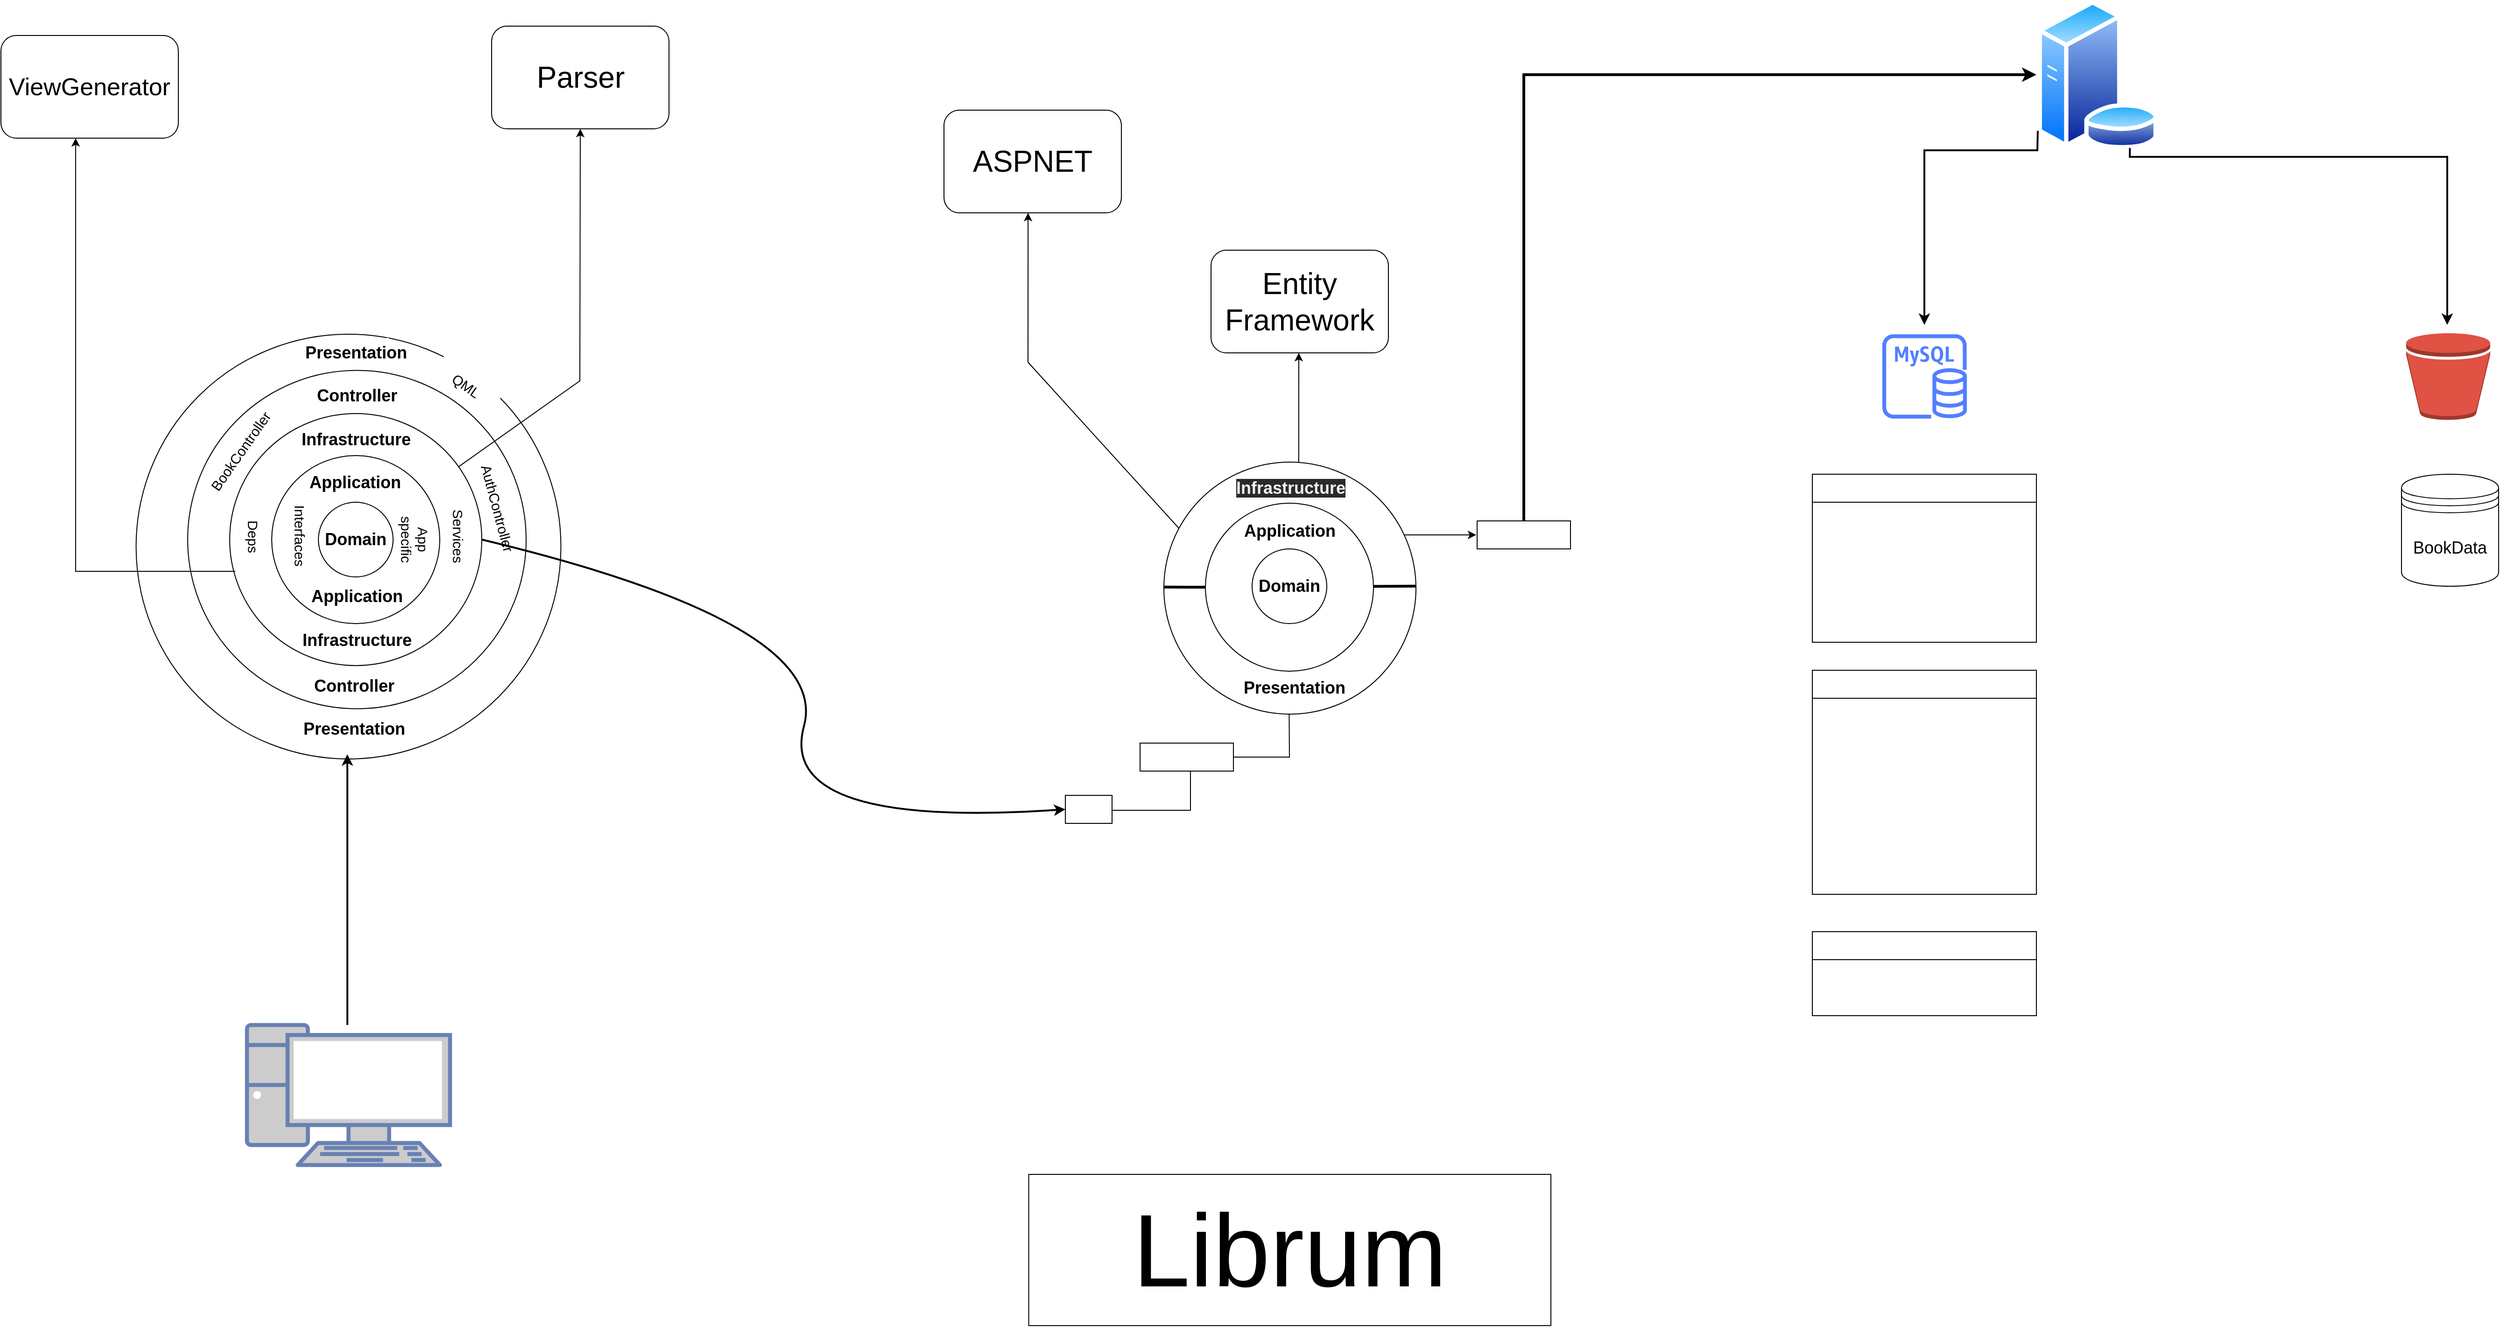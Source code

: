 <mxfile version="18.0.1" type="device"><diagram id="UjWuv3JrhT-Ci1nRG43G" name="Page-1"><mxGraphModel dx="1673" dy="1065" grid="1" gridSize="10" guides="1" tooltips="1" connect="1" arrows="1" fold="1" page="1" pageScale="1" pageWidth="2800" pageHeight="1600" math="0" shadow="0"><root><mxCell id="0"/><mxCell id="1" parent="0"/><mxCell id="10" value="" style="ellipse;whiteSpace=wrap;html=1;aspect=fixed;fontSize=18;align=center;" parent="1" vertex="1"><mxGeometry x="204.75" y="490" width="455" height="455" as="geometry"/></mxCell><mxCell id="8" value="" style="ellipse;whiteSpace=wrap;html=1;aspect=fixed;fontSize=18;align=center;" parent="1" vertex="1"><mxGeometry x="260" y="528.75" width="362.5" height="362.5" as="geometry"/></mxCell><mxCell id="5" value="" style="ellipse;whiteSpace=wrap;html=1;aspect=fixed;fontSize=18;align=center;" parent="1" vertex="1"><mxGeometry x="305" y="575" width="270" height="270" as="geometry"/></mxCell><mxCell id="3" value="" style="ellipse;whiteSpace=wrap;html=1;aspect=fixed;fontSize=18;align=center;" parent="1" vertex="1"><mxGeometry x="350" y="620" width="180" height="180" as="geometry"/></mxCell><mxCell id="2" value="&lt;font style=&quot;font-size: 18px&quot;&gt;&lt;b&gt;Domain&lt;/b&gt;&lt;/font&gt;" style="ellipse;whiteSpace=wrap;html=1;aspect=fixed;" parent="1" vertex="1"><mxGeometry x="400" y="670" width="80" height="80" as="geometry"/></mxCell><mxCell id="4" value="&lt;b&gt;Application&lt;/b&gt;" style="rounded=0;whiteSpace=wrap;html=1;fontSize=18;align=center;strokeColor=none;" parent="1" vertex="1"><mxGeometry x="401.5" y="634" width="75" height="29" as="geometry"/></mxCell><mxCell id="7" value="&lt;b&gt;Infrastructure&lt;/b&gt;" style="rounded=0;whiteSpace=wrap;html=1;fontSize=18;align=center;strokeColor=none;" parent="1" vertex="1"><mxGeometry x="404.5" y="591" width="70.5" height="23" as="geometry"/></mxCell><mxCell id="9" value="&lt;b&gt;Controller&lt;/b&gt;" style="rounded=0;whiteSpace=wrap;html=1;fontSize=18;align=center;strokeColor=none;" parent="1" vertex="1"><mxGeometry x="406" y="540" width="70.5" height="31" as="geometry"/></mxCell><mxCell id="11" value="&lt;b&gt;Presentation&lt;/b&gt;" style="rounded=0;whiteSpace=wrap;html=1;fontSize=18;align=center;strokeColor=none;" parent="1" vertex="1"><mxGeometry x="405" y="494" width="70.5" height="31" as="geometry"/></mxCell><mxCell id="12" value="&lt;font style=&quot;font-size: 32px&quot;&gt;Parser&lt;/font&gt;" style="rounded=1;whiteSpace=wrap;html=1;fontSize=18;align=center;" parent="1" vertex="1"><mxGeometry x="585.5" y="160" width="190" height="110" as="geometry"/></mxCell><mxCell id="14" value="&lt;font style=&quot;font-size: 26px&quot;&gt;ViewGenerator&lt;/font&gt;" style="rounded=1;whiteSpace=wrap;html=1;fontSize=18;align=center;" parent="1" vertex="1"><mxGeometry x="60" y="170" width="190" height="110" as="geometry"/></mxCell><mxCell id="15" value="" style="endArrow=classic;html=1;rounded=0;fontSize=26;exitX=0.022;exitY=0.626;exitDx=0;exitDy=0;startArrow=none;exitPerimeter=0;" parent="1" source="5" edge="1"><mxGeometry width="50" height="50" relative="1" as="geometry"><mxPoint x="570" y="780" as="sourcePoint"/><mxPoint x="140" y="280" as="targetPoint"/><Array as="points"><mxPoint x="140" y="744"/></Array></mxGeometry></mxCell><mxCell id="16" value="" style="endArrow=classic;html=1;rounded=0;fontSize=26;entryX=0.5;entryY=1;entryDx=0;entryDy=0;" parent="1" source="5" target="12" edge="1"><mxGeometry width="50" height="50" relative="1" as="geometry"><mxPoint x="660" y="660" as="sourcePoint"/><mxPoint x="710" y="610" as="targetPoint"/><Array as="points"><mxPoint x="680" y="540"/></Array></mxGeometry></mxCell><mxCell id="17" value="BookController" style="rounded=0;whiteSpace=wrap;html=1;fontSize=15;align=center;strokeColor=none;rotation=-55;" parent="1" vertex="1"><mxGeometry x="279" y="600" width="75" height="30" as="geometry"/></mxCell><mxCell id="21" value="QML" style="rounded=0;whiteSpace=wrap;html=1;fontSize=15;align=center;strokeColor=none;rotation=35;" parent="1" vertex="1"><mxGeometry x="521" y="530" width="75" height="30" as="geometry"/></mxCell><mxCell id="22" value="AuthController" style="rounded=0;whiteSpace=wrap;html=1;fontSize=15;align=center;strokeColor=none;rotation=75;" parent="1" vertex="1"><mxGeometry x="554.5" y="661" width="75" height="30" as="geometry"/></mxCell><mxCell id="24" value="Services" style="rounded=0;whiteSpace=wrap;html=1;fontSize=15;align=center;strokeColor=none;rotation=90;" parent="1" vertex="1"><mxGeometry x="512.5" y="691" width="75" height="30" as="geometry"/></mxCell><mxCell id="25" value="Interfaces" style="rounded=0;whiteSpace=wrap;html=1;fontSize=15;align=center;strokeColor=none;rotation=90;" parent="1" vertex="1"><mxGeometry x="343" y="691" width="75" height="30" as="geometry"/></mxCell><mxCell id="26" value="App specific" style="rounded=0;whiteSpace=wrap;html=1;fontSize=15;align=center;strokeColor=none;rotation=90;" parent="1" vertex="1"><mxGeometry x="466" y="695" width="75" height="30" as="geometry"/></mxCell><mxCell id="47" value="Deps" style="rounded=0;whiteSpace=wrap;html=1;fontSize=15;align=center;strokeColor=none;rotation=90;" parent="1" vertex="1"><mxGeometry x="293" y="692" width="75" height="30" as="geometry"/></mxCell><mxCell id="52" value="&lt;font color=&quot;#ffffff&quot; size=&quot;1&quot;&gt;&lt;b style=&quot;font-size: 28px&quot;&gt;&lt;br&gt;User&lt;/b&gt;&lt;/font&gt;" style="fontColor=#0066CC;verticalAlign=top;verticalLabelPosition=bottom;labelPosition=center;align=center;html=1;outlineConnect=0;fillColor=#CCCCCC;strokeColor=#6881B3;gradientColor=none;gradientDirection=north;strokeWidth=2;shape=mxgraph.networks.pc;fontSize=26;" parent="1" vertex="1"><mxGeometry x="323.5" y="1230" width="217.5" height="150" as="geometry"/></mxCell><mxCell id="53" value="" style="endArrow=classic;html=1;rounded=0;fontSize=28;fontColor=#FFFFFF;strokeWidth=2;" parent="1" edge="1"><mxGeometry width="50" height="50" relative="1" as="geometry"><mxPoint x="431" y="1230" as="sourcePoint"/><mxPoint x="431" y="940" as="targetPoint"/></mxGeometry></mxCell><mxCell id="54" value="&lt;b&gt;Presentation&lt;/b&gt;" style="rounded=0;whiteSpace=wrap;html=1;fontSize=18;align=center;strokeColor=none;" parent="1" vertex="1"><mxGeometry x="402.5" y="897" width="70.5" height="31" as="geometry"/></mxCell><mxCell id="55" value="&lt;b&gt;Application&lt;/b&gt;" style="rounded=0;whiteSpace=wrap;html=1;fontSize=18;align=center;strokeColor=none;" parent="1" vertex="1"><mxGeometry x="403.5" y="756" width="75" height="29" as="geometry"/></mxCell><mxCell id="56" value="&lt;b&gt;Infrastructure&lt;/b&gt;" style="rounded=0;whiteSpace=wrap;html=1;fontSize=18;align=center;strokeColor=none;" parent="1" vertex="1"><mxGeometry x="405.5" y="806" width="70.5" height="23" as="geometry"/></mxCell><mxCell id="71" value="" style="ellipse;whiteSpace=wrap;html=1;aspect=fixed;fontSize=18;align=center;" parent="1" vertex="1"><mxGeometry x="1305.5" y="627" width="270" height="270" as="geometry"/></mxCell><mxCell id="58" value="&lt;b&gt;Controller&lt;/b&gt;" style="rounded=0;whiteSpace=wrap;html=1;fontSize=18;align=center;strokeColor=none;" parent="1" vertex="1"><mxGeometry x="402.5" y="851" width="70.5" height="31" as="geometry"/></mxCell><mxCell id="68" value="" style="ellipse;whiteSpace=wrap;html=1;aspect=fixed;fontSize=18;align=center;" parent="1" vertex="1"><mxGeometry x="1350" y="671" width="180" height="180" as="geometry"/></mxCell><mxCell id="67" value="&lt;font style=&quot;font-size: 18px&quot;&gt;&lt;b&gt;Domain&lt;/b&gt;&lt;/font&gt;" style="ellipse;whiteSpace=wrap;html=1;aspect=fixed;" parent="1" vertex="1"><mxGeometry x="1400" y="720" width="80" height="80" as="geometry"/></mxCell><mxCell id="69" value="&lt;b&gt;Application&lt;/b&gt;" style="rounded=0;whiteSpace=wrap;html=1;fontSize=18;align=center;strokeColor=none;" parent="1" vertex="1"><mxGeometry x="1403" y="686" width="75" height="29" as="geometry"/></mxCell><mxCell id="72" value="&lt;b style=&quot;color: rgb(240, 240, 240); font-family: helvetica; font-size: 18px; font-style: normal; letter-spacing: normal; text-align: center; text-indent: 0px; text-transform: none; word-spacing: 0px; background-color: rgb(42, 42, 42);&quot;&gt;Infrastructure&lt;/b&gt;" style="text;whiteSpace=wrap;html=1;fontSize=18;fontColor=#FFFFFF;" parent="1" vertex="1"><mxGeometry x="1381" y="638" width="140" height="23" as="geometry"/></mxCell><mxCell id="74" value="" style="endArrow=none;html=1;rounded=0;fontSize=18;fontColor=#FFFFFF;strokeWidth=3;exitX=0.001;exitY=0.496;exitDx=0;exitDy=0;exitPerimeter=0;" parent="1" source="71" target="68" edge="1"><mxGeometry width="50" height="50" relative="1" as="geometry"><mxPoint x="1310" y="765" as="sourcePoint"/><mxPoint x="1360" y="715" as="targetPoint"/></mxGeometry></mxCell><mxCell id="75" value="" style="endArrow=none;html=1;rounded=0;fontSize=18;fontColor=#FFFFFF;strokeWidth=3;exitX=1;exitY=0.495;exitDx=0;exitDy=0;exitPerimeter=0;" parent="1" source="68" edge="1"><mxGeometry width="50" height="50" relative="1" as="geometry"><mxPoint x="1531" y="760" as="sourcePoint"/><mxPoint x="1575.502" y="759.819" as="targetPoint"/></mxGeometry></mxCell><mxCell id="76" value="&lt;b&gt;Presentation&lt;/b&gt;" style="rounded=0;whiteSpace=wrap;html=1;fontSize=18;align=center;strokeColor=none;" parent="1" vertex="1"><mxGeometry x="1409.5" y="853" width="70.5" height="31" as="geometry"/></mxCell><mxCell id="77" value="Controllers" style="rounded=0;whiteSpace=wrap;html=1;fontSize=18;fontColor=#FFFFFF;fillColor=default;gradientColor=none;align=center;" parent="1" vertex="1"><mxGeometry x="1280" y="928" width="100" height="30" as="geometry"/></mxCell><mxCell id="78" value="" style="endArrow=none;html=1;rounded=0;fontSize=18;fontColor=#FFFFFF;strokeWidth=1;exitX=1;exitY=0.5;exitDx=0;exitDy=0;entryX=0.497;entryY=1;entryDx=0;entryDy=0;entryPerimeter=0;" parent="1" source="77" target="71" edge="1"><mxGeometry width="50" height="50" relative="1" as="geometry"><mxPoint x="1390" y="990" as="sourcePoint"/><mxPoint x="1440" y="900" as="targetPoint"/><Array as="points"><mxPoint x="1440" y="943"/></Array></mxGeometry></mxCell><mxCell id="80" value="" style="endArrow=none;html=1;rounded=0;fontSize=18;fontColor=#FFFFFF;strokeWidth=1;entryX=0.54;entryY=1;entryDx=0;entryDy=0;entryPerimeter=0;" parent="1" target="77" edge="1"><mxGeometry width="50" height="50" relative="1" as="geometry"><mxPoint x="1250" y="1000" as="sourcePoint"/><mxPoint x="1260" y="930" as="targetPoint"/><Array as="points"><mxPoint x="1334" y="1000"/></Array></mxGeometry></mxCell><mxCell id="81" value="User" style="rounded=0;whiteSpace=wrap;html=1;fontSize=18;fontColor=#FFFFFF;fillColor=default;gradientColor=none;align=center;" parent="1" vertex="1"><mxGeometry x="1200" y="984" width="50" height="30" as="geometry"/></mxCell><mxCell id="83" value="" style="curved=1;endArrow=classic;html=1;rounded=0;fontSize=18;fontColor=#FFFFFF;strokeWidth=2;entryX=0;entryY=0.5;entryDx=0;entryDy=0;exitX=1;exitY=0.5;exitDx=0;exitDy=0;" parent="1" source="5" target="81" edge="1"><mxGeometry width="50" height="50" relative="1" as="geometry"><mxPoint x="950" y="980" as="sourcePoint"/><mxPoint x="1000" y="930" as="targetPoint"/><Array as="points"><mxPoint x="950" y="800"/><mxPoint x="890" y="1020"/></Array></mxGeometry></mxCell><mxCell id="86" value="" style="endArrow=classic;html=1;rounded=0;fontSize=18;fontColor=#FFFFFF;strokeWidth=1;exitX=0.06;exitY=0.263;exitDx=0;exitDy=0;exitPerimeter=0;entryX=0.474;entryY=1;entryDx=0;entryDy=0;entryPerimeter=0;" parent="1" source="71" target="87" edge="1"><mxGeometry width="50" height="50" relative="1" as="geometry"><mxPoint x="1350" y="660" as="sourcePoint"/><mxPoint x="1160" y="370" as="targetPoint"/><Array as="points"><mxPoint x="1160" y="520"/></Array></mxGeometry></mxCell><mxCell id="87" value="&lt;span style=&quot;font-size: 32px&quot;&gt;ASPNET&lt;/span&gt;" style="rounded=1;whiteSpace=wrap;html=1;fontSize=18;align=center;" parent="1" vertex="1"><mxGeometry x="1070" y="250" width="190" height="110" as="geometry"/></mxCell><mxCell id="88" value="&lt;span style=&quot;font-size: 32px&quot;&gt;Entity Framework&lt;/span&gt;" style="rounded=1;whiteSpace=wrap;html=1;fontSize=18;align=center;" parent="1" vertex="1"><mxGeometry x="1356" y="400" width="190" height="110" as="geometry"/></mxCell><mxCell id="90" value="" style="endArrow=classic;html=1;rounded=0;fontSize=18;fontColor=#FFFFFF;strokeWidth=1;exitX=0.535;exitY=0.001;exitDx=0;exitDy=0;exitPerimeter=0;" parent="1" source="71" edge="1"><mxGeometry width="50" height="50" relative="1" as="geometry"><mxPoint x="1450" y="620" as="sourcePoint"/><mxPoint x="1450" y="510" as="targetPoint"/></mxGeometry></mxCell><mxCell id="95" value="" style="aspect=fixed;perimeter=ellipsePerimeter;html=1;align=center;shadow=0;dashed=0;spacingTop=3;image;image=img/lib/active_directory/database_server.svg;fontSize=18;fontColor=#FFFFFF;fillColor=default;gradientColor=none;" parent="1" vertex="1"><mxGeometry x="2240" y="132" width="131.2" height="160" as="geometry"/></mxCell><mxCell id="97" value="" style="endArrow=classic;html=1;rounded=0;fontSize=18;fontColor=#FFFFFF;strokeWidth=2;exitX=0.011;exitY=0.876;exitDx=0;exitDy=0;exitPerimeter=0;" parent="1" source="95" edge="1"><mxGeometry width="50" height="50" relative="1" as="geometry"><mxPoint x="1850" y="450" as="sourcePoint"/><mxPoint x="2120" y="480" as="targetPoint"/><Array as="points"><mxPoint x="2241" y="293"/><mxPoint x="2120" y="293"/></Array></mxGeometry></mxCell><mxCell id="98" value="" style="endArrow=classic;html=1;rounded=0;fontSize=18;fontColor=#FFFFFF;strokeWidth=2;exitX=0.763;exitY=0.991;exitDx=0;exitDy=0;exitPerimeter=0;" parent="1" source="95" edge="1"><mxGeometry width="50" height="50" relative="1" as="geometry"><mxPoint x="2340" y="300" as="sourcePoint"/><mxPoint x="2680" y="480" as="targetPoint"/><Array as="points"><mxPoint x="2340" y="300"/><mxPoint x="2680" y="300"/></Array></mxGeometry></mxCell><mxCell id="100" value="AWS s3" style="outlineConnect=0;dashed=0;verticalLabelPosition=bottom;verticalAlign=top;align=center;html=1;shape=mxgraph.aws3.bucket;fillColor=#E05243;gradientColor=none;fontSize=18;fontColor=#FFFFFF;" parent="1" vertex="1"><mxGeometry x="2636" y="488.75" width="90" height="93" as="geometry"/></mxCell><mxCell id="101" value="&lt;font style=&quot;font-size: 18px&quot; color=&quot;#ffffff&quot;&gt;MySQL&lt;/font&gt;" style="sketch=0;outlineConnect=0;fontColor=#232F3E;gradientColor=none;fillColor=#527FFF;strokeColor=none;dashed=0;verticalLabelPosition=bottom;verticalAlign=top;align=center;html=1;fontSize=12;fontStyle=0;aspect=fixed;pointerEvents=1;shape=mxgraph.aws4.rds_mysql_instance;" parent="1" vertex="1"><mxGeometry x="2075" y="490" width="90.5" height="90.5" as="geometry"/></mxCell><mxCell id="102" value="Users" style="swimlane;fontStyle=0;childLayout=stackLayout;horizontal=1;startSize=30;horizontalStack=0;resizeParent=1;resizeParentMax=0;resizeLast=0;collapsible=1;marginBottom=0;fontSize=18;fontColor=#FFFFFF;fillColor=default;gradientColor=none;align=center;" parent="1" vertex="1"><mxGeometry x="2000" y="640" width="240" height="180" as="geometry"/></mxCell><mxCell id="103" value="Firstname : string" style="text;strokeColor=none;fillColor=none;align=left;verticalAlign=middle;spacingLeft=4;spacingRight=4;overflow=hidden;points=[[0,0.5],[1,0.5]];portConstraint=eastwest;rotatable=0;fontSize=18;fontColor=#FFFFFF;" parent="102" vertex="1"><mxGeometry y="30" width="240" height="30" as="geometry"/></mxCell><mxCell id="104" value="Lastname : string" style="text;strokeColor=none;fillColor=none;align=left;verticalAlign=middle;spacingLeft=4;spacingRight=4;overflow=hidden;points=[[0,0.5],[1,0.5]];portConstraint=eastwest;rotatable=0;fontSize=18;fontColor=#FFFFFF;" parent="102" vertex="1"><mxGeometry y="60" width="240" height="30" as="geometry"/></mxCell><mxCell id="105" value="Email : string" style="text;strokeColor=none;fillColor=none;align=left;verticalAlign=middle;spacingLeft=4;spacingRight=4;overflow=hidden;points=[[0,0.5],[1,0.5]];portConstraint=eastwest;rotatable=0;fontSize=18;fontColor=#FFFFFF;" parent="102" vertex="1"><mxGeometry y="90" width="240" height="30" as="geometry"/></mxCell><mxCell id="107" value="Age : int" style="text;strokeColor=none;fillColor=none;align=left;verticalAlign=middle;spacingLeft=4;spacingRight=4;overflow=hidden;points=[[0,0.5],[1,0.5]];portConstraint=eastwest;rotatable=0;fontSize=18;fontColor=#FFFFFF;" parent="102" vertex="1"><mxGeometry y="120" width="240" height="30" as="geometry"/></mxCell><mxCell id="106" value="AccountCreation : DateTime" style="text;strokeColor=none;fillColor=none;align=left;verticalAlign=middle;spacingLeft=4;spacingRight=4;overflow=hidden;points=[[0,0.5],[1,0.5]];portConstraint=eastwest;rotatable=0;fontSize=18;fontColor=#FFFFFF;" parent="102" vertex="1"><mxGeometry y="150" width="240" height="30" as="geometry"/></mxCell><mxCell id="108" value="Books" style="swimlane;fontStyle=0;childLayout=stackLayout;horizontal=1;startSize=30;horizontalStack=0;resizeParent=1;resizeParentMax=0;resizeLast=0;collapsible=1;marginBottom=0;fontSize=18;fontColor=#FFFFFF;fillColor=default;gradientColor=none;align=center;" parent="1" vertex="1"><mxGeometry x="2000" y="850" width="240" height="240" as="geometry"/></mxCell><mxCell id="109" value="Name : string" style="text;strokeColor=none;fillColor=none;align=left;verticalAlign=middle;spacingLeft=4;spacingRight=4;overflow=hidden;points=[[0,0.5],[1,0.5]];portConstraint=eastwest;rotatable=0;fontSize=18;fontColor=#FFFFFF;" parent="108" vertex="1"><mxGeometry y="30" width="240" height="30" as="geometry"/></mxCell><mxCell id="110" value="PublishingDate : DateTime" style="text;strokeColor=none;fillColor=none;align=left;verticalAlign=middle;spacingLeft=4;spacingRight=4;overflow=hidden;points=[[0,0.5],[1,0.5]];portConstraint=eastwest;rotatable=0;fontSize=18;fontColor=#FFFFFF;" parent="108" vertex="1"><mxGeometry y="60" width="240" height="30" as="geometry"/></mxCell><mxCell id="111" value="Pages : int" style="text;strokeColor=none;fillColor=none;align=left;verticalAlign=middle;spacingLeft=4;spacingRight=4;overflow=hidden;points=[[0,0.5],[1,0.5]];portConstraint=eastwest;rotatable=0;fontSize=18;fontColor=#FFFFFF;" parent="108" vertex="1"><mxGeometry y="90" width="240" height="30" as="geometry"/></mxCell><mxCell id="112" value="Format : string" style="text;strokeColor=none;fillColor=none;align=left;verticalAlign=middle;spacingLeft=4;spacingRight=4;overflow=hidden;points=[[0,0.5],[1,0.5]];portConstraint=eastwest;rotatable=0;fontSize=18;fontColor=#FFFFFF;" parent="108" vertex="1"><mxGeometry y="120" width="240" height="30" as="geometry"/></mxCell><mxCell id="114" value="DataLink : Link" style="text;strokeColor=none;fillColor=none;align=left;verticalAlign=middle;spacingLeft=4;spacingRight=4;overflow=hidden;points=[[0,0.5],[1,0.5]];portConstraint=eastwest;rotatable=0;fontSize=18;fontColor=#FFFFFF;" parent="108" vertex="1"><mxGeometry y="150" width="240" height="30" as="geometry"/></mxCell><mxCell id="113" value="Authors : Author" style="text;strokeColor=none;fillColor=none;align=left;verticalAlign=middle;spacingLeft=4;spacingRight=4;overflow=hidden;points=[[0,0.5],[1,0.5]];portConstraint=eastwest;rotatable=0;fontSize=18;fontColor=#FFFFFF;" parent="108" vertex="1"><mxGeometry y="180" width="240" height="30" as="geometry"/></mxCell><mxCell id="115" value="Users : User" style="text;strokeColor=none;fillColor=none;align=left;verticalAlign=middle;spacingLeft=4;spacingRight=4;overflow=hidden;points=[[0,0.5],[1,0.5]];portConstraint=eastwest;rotatable=0;fontSize=18;fontColor=#FFFFFF;" parent="108" vertex="1"><mxGeometry y="210" width="240" height="30" as="geometry"/></mxCell><mxCell id="117" value="Author" style="swimlane;fontStyle=0;childLayout=stackLayout;horizontal=1;startSize=30;horizontalStack=0;resizeParent=1;resizeParentMax=0;resizeLast=0;collapsible=1;marginBottom=0;fontSize=18;fontColor=#FFFFFF;fillColor=default;gradientColor=none;align=center;" parent="1" vertex="1"><mxGeometry x="2000" y="1130" width="240" height="90" as="geometry"/></mxCell><mxCell id="118" value="FirstName : string" style="text;strokeColor=none;fillColor=none;align=left;verticalAlign=middle;spacingLeft=4;spacingRight=4;overflow=hidden;points=[[0,0.5],[1,0.5]];portConstraint=eastwest;rotatable=0;fontSize=18;fontColor=#FFFFFF;" parent="117" vertex="1"><mxGeometry y="30" width="240" height="30" as="geometry"/></mxCell><mxCell id="119" value="LastName : string" style="text;strokeColor=none;fillColor=none;align=left;verticalAlign=middle;spacingLeft=4;spacingRight=4;overflow=hidden;points=[[0,0.5],[1,0.5]];portConstraint=eastwest;rotatable=0;fontSize=18;fontColor=#FFFFFF;" parent="117" vertex="1"><mxGeometry y="60" width="240" height="30" as="geometry"/></mxCell><mxCell id="125" value="&lt;font style=&quot;font-size: 18px&quot;&gt;BookData&lt;/font&gt;" style="shape=datastore;whiteSpace=wrap;html=1;" parent="1" vertex="1"><mxGeometry x="2631" y="640" width="104" height="120" as="geometry"/></mxCell><mxCell id="127" value="&lt;font style=&quot;font-size: 110px&quot;&gt;Librum&lt;/font&gt;" style="rounded=0;whiteSpace=wrap;html=1;fontSize=100;" parent="1" vertex="1"><mxGeometry x="1160.75" y="1390" width="559.25" height="162" as="geometry"/></mxCell><mxCell id="128" value="Services" style="rounded=0;whiteSpace=wrap;html=1;fontSize=18;fontColor=#FFFFFF;fillColor=default;gradientColor=none;align=center;" parent="1" vertex="1"><mxGeometry x="1641" y="690" width="100" height="30" as="geometry"/></mxCell><mxCell id="129" value="" style="endArrow=classic;html=1;rounded=0;fontSize=110;" parent="1" edge="1"><mxGeometry width="50" height="50" relative="1" as="geometry"><mxPoint x="1563" y="705" as="sourcePoint"/><mxPoint x="1640" y="705" as="targetPoint"/></mxGeometry></mxCell><mxCell id="130" value="" style="endArrow=classic;html=1;rounded=0;fontSize=110;entryX=0;entryY=0.5;entryDx=0;entryDy=0;exitX=0.5;exitY=0;exitDx=0;exitDy=0;strokeWidth=3;" parent="1" source="128" target="95" edge="1"><mxGeometry width="50" height="50" relative="1" as="geometry"><mxPoint x="1690" y="680" as="sourcePoint"/><mxPoint x="1730" y="720" as="targetPoint"/><Array as="points"><mxPoint x="1691" y="212"/></Array></mxGeometry></mxCell></root></mxGraphModel></diagram></mxfile>